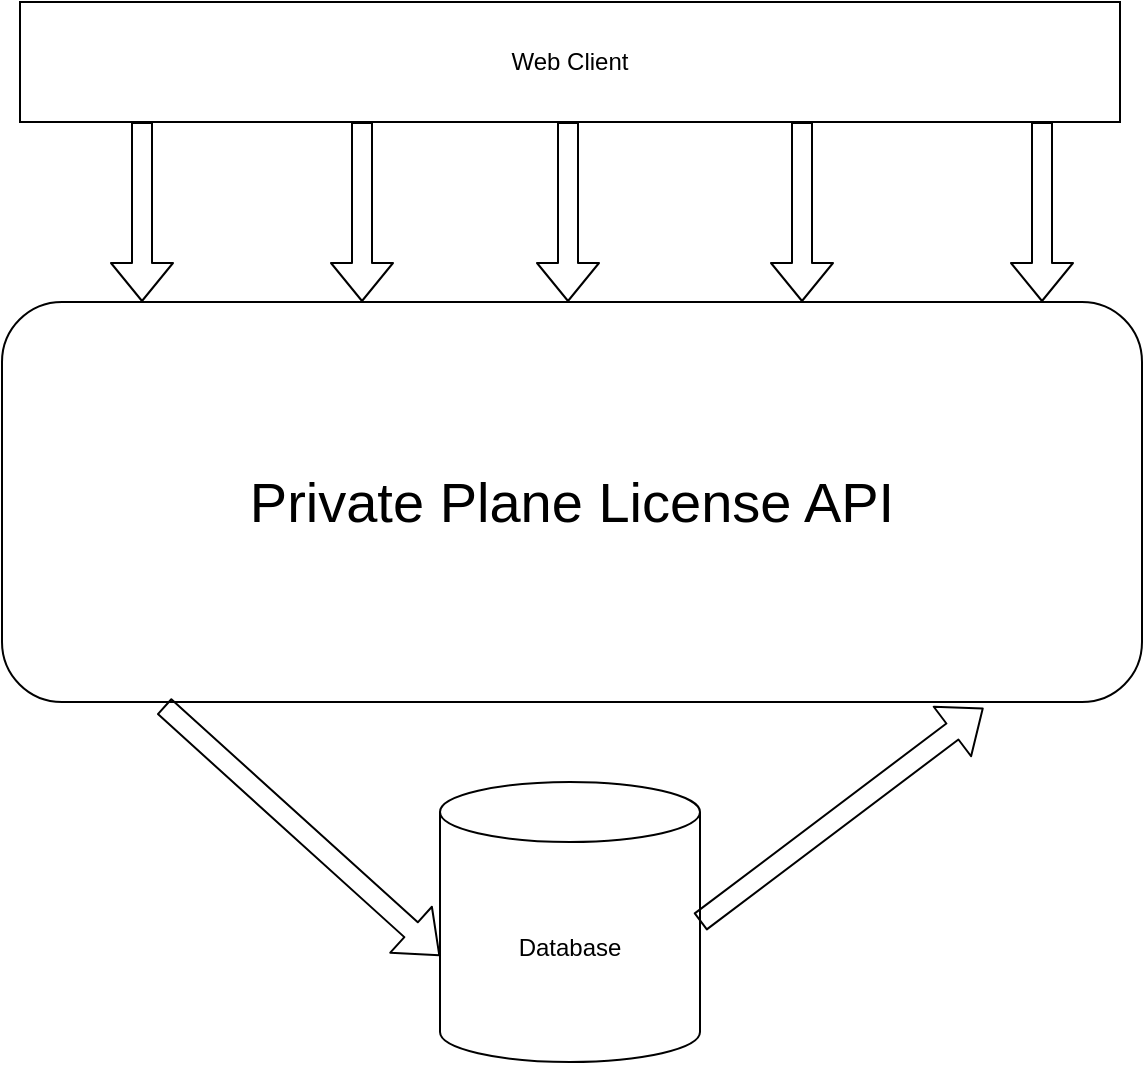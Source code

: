 <mxfile version="14.2.9" type="device"><diagram id="4TcA--l6-rnaQMClrimV" name="Page-1"><mxGraphModel dx="1422" dy="763" grid="1" gridSize="10" guides="1" tooltips="1" connect="1" arrows="1" fold="1" page="1" pageScale="1" pageWidth="827" pageHeight="1169" math="0" shadow="0"><root><mxCell id="0"/><mxCell id="1" parent="0"/><mxCell id="Srqo1MTjmUJcDtNH-crw-1" value="&lt;font style=&quot;font-size: 28px&quot;&gt;Private Plane License API&lt;/font&gt;" style="rounded=1;whiteSpace=wrap;html=1;" vertex="1" parent="1"><mxGeometry x="130" y="220" width="570" height="200" as="geometry"/></mxCell><mxCell id="Srqo1MTjmUJcDtNH-crw-3" value="Web Client" style="rounded=0;whiteSpace=wrap;html=1;" vertex="1" parent="1"><mxGeometry x="139" y="70" width="550" height="60" as="geometry"/></mxCell><mxCell id="Srqo1MTjmUJcDtNH-crw-4" value="Database" style="shape=cylinder3;whiteSpace=wrap;html=1;boundedLbl=1;backgroundOutline=1;size=15;" vertex="1" parent="1"><mxGeometry x="349" y="460" width="130" height="140" as="geometry"/></mxCell><mxCell id="Srqo1MTjmUJcDtNH-crw-10" value="" style="shape=flexArrow;endArrow=classic;html=1;entryX=0;entryY=0.621;entryDx=0;entryDy=0;entryPerimeter=0;exitX=0.142;exitY=1.01;exitDx=0;exitDy=0;exitPerimeter=0;" edge="1" parent="1" source="Srqo1MTjmUJcDtNH-crw-1" target="Srqo1MTjmUJcDtNH-crw-4"><mxGeometry width="50" height="50" relative="1" as="geometry"><mxPoint x="400" y="260" as="sourcePoint"/><mxPoint x="450" y="210" as="targetPoint"/></mxGeometry></mxCell><mxCell id="Srqo1MTjmUJcDtNH-crw-11" value="" style="shape=flexArrow;endArrow=classic;html=1;exitX=1;exitY=0.5;exitDx=0;exitDy=0;exitPerimeter=0;entryX=0.861;entryY=1.015;entryDx=0;entryDy=0;entryPerimeter=0;" edge="1" parent="1" source="Srqo1MTjmUJcDtNH-crw-4" target="Srqo1MTjmUJcDtNH-crw-1"><mxGeometry width="50" height="50" relative="1" as="geometry"><mxPoint x="210.94" y="422" as="sourcePoint"/><mxPoint x="640" y="490" as="targetPoint"/></mxGeometry></mxCell><mxCell id="Srqo1MTjmUJcDtNH-crw-12" value="" style="shape=flexArrow;endArrow=classic;html=1;" edge="1" parent="1"><mxGeometry width="50" height="50" relative="1" as="geometry"><mxPoint x="200" y="130" as="sourcePoint"/><mxPoint x="200" y="220" as="targetPoint"/></mxGeometry></mxCell><mxCell id="Srqo1MTjmUJcDtNH-crw-13" value="" style="shape=flexArrow;endArrow=classic;html=1;" edge="1" parent="1"><mxGeometry width="50" height="50" relative="1" as="geometry"><mxPoint x="310" y="130" as="sourcePoint"/><mxPoint x="310" y="220" as="targetPoint"/></mxGeometry></mxCell><mxCell id="Srqo1MTjmUJcDtNH-crw-14" value="" style="shape=flexArrow;endArrow=classic;html=1;" edge="1" parent="1"><mxGeometry width="50" height="50" relative="1" as="geometry"><mxPoint x="413" y="130" as="sourcePoint"/><mxPoint x="413" y="220" as="targetPoint"/></mxGeometry></mxCell><mxCell id="Srqo1MTjmUJcDtNH-crw-15" value="" style="shape=flexArrow;endArrow=classic;html=1;" edge="1" parent="1"><mxGeometry width="50" height="50" relative="1" as="geometry"><mxPoint x="530" y="130" as="sourcePoint"/><mxPoint x="530" y="220" as="targetPoint"/></mxGeometry></mxCell><mxCell id="Srqo1MTjmUJcDtNH-crw-16" value="" style="shape=flexArrow;endArrow=classic;html=1;" edge="1" parent="1"><mxGeometry width="50" height="50" relative="1" as="geometry"><mxPoint x="650" y="130" as="sourcePoint"/><mxPoint x="650" y="220" as="targetPoint"/></mxGeometry></mxCell></root></mxGraphModel></diagram></mxfile>